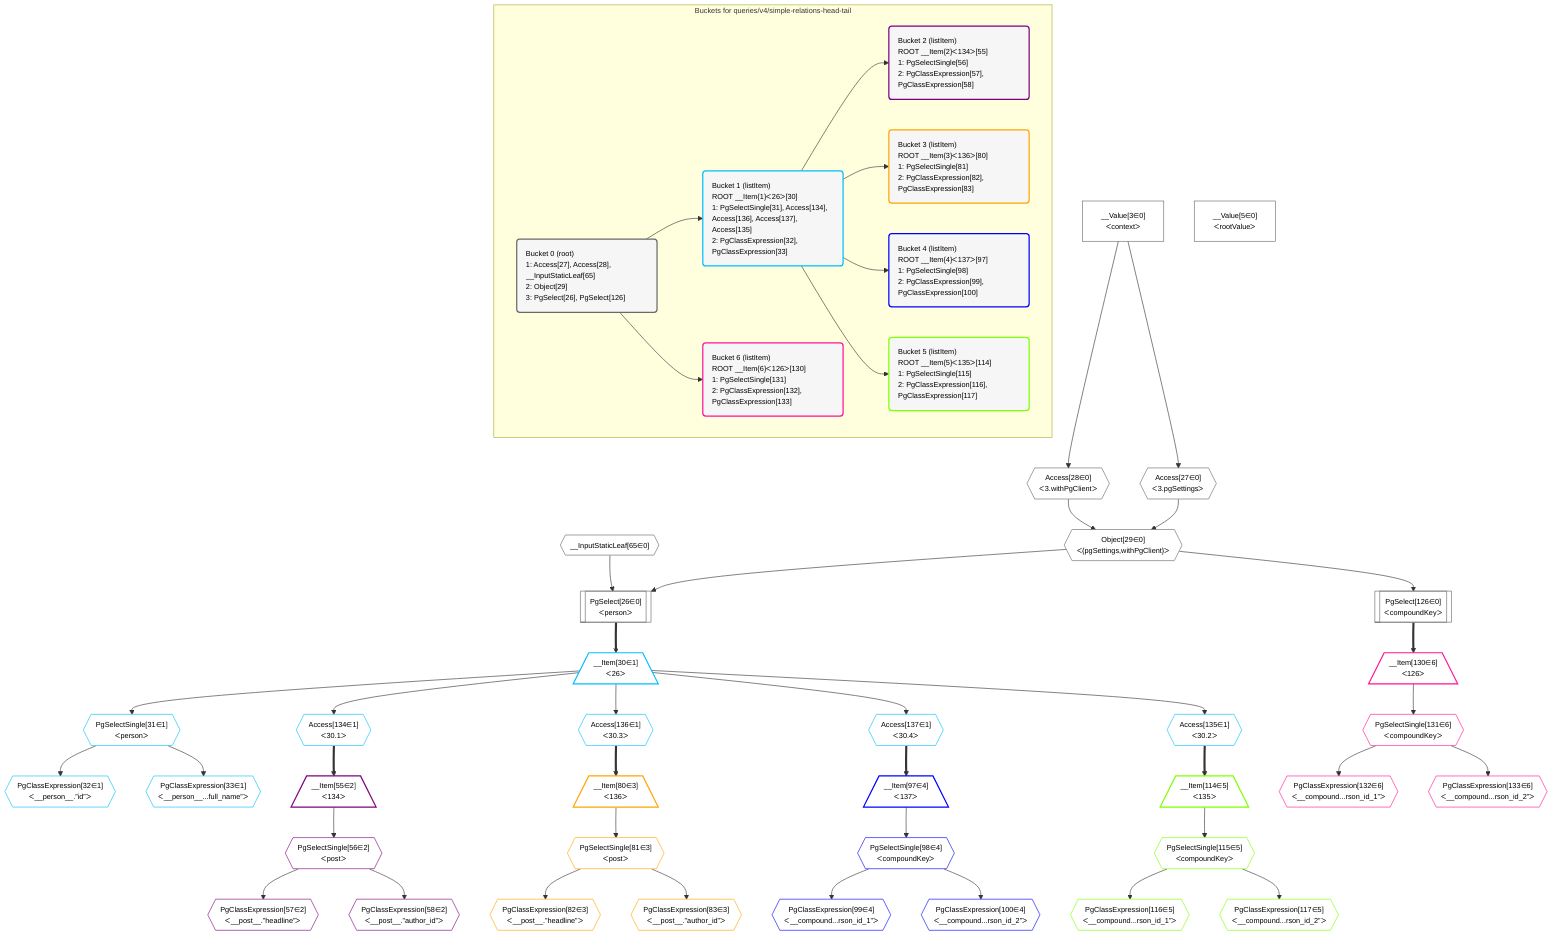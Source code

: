 %%{init: {'themeVariables': { 'fontSize': '12px'}}}%%
graph TD
    classDef path fill:#eee,stroke:#000,color:#000
    classDef plan fill:#fff,stroke-width:1px,color:#000
    classDef itemplan fill:#fff,stroke-width:2px,color:#000
    classDef unbatchedplan fill:#dff,stroke-width:1px,color:#000
    classDef sideeffectplan fill:#fcc,stroke-width:2px,color:#000
    classDef bucket fill:#f6f6f6,color:#000,stroke-width:2px,text-align:left


    %% define steps
    __Value3["__Value[3∈0]<br />ᐸcontextᐳ"]:::plan
    __Value5["__Value[5∈0]<br />ᐸrootValueᐳ"]:::plan
    Access27{{"Access[27∈0]<br />ᐸ3.pgSettingsᐳ"}}:::plan
    Access28{{"Access[28∈0]<br />ᐸ3.withPgClientᐳ"}}:::plan
    Object29{{"Object[29∈0]<br />ᐸ{pgSettings,withPgClient}ᐳ"}}:::plan
    __InputStaticLeaf65{{"__InputStaticLeaf[65∈0]"}}:::plan
    PgSelect26[["PgSelect[26∈0]<br />ᐸpersonᐳ"]]:::plan
    __Item30[/"__Item[30∈1]<br />ᐸ26ᐳ"\]:::itemplan
    PgSelectSingle31{{"PgSelectSingle[31∈1]<br />ᐸpersonᐳ"}}:::plan
    PgClassExpression32{{"PgClassExpression[32∈1]<br />ᐸ__person__.”id”ᐳ"}}:::plan
    PgClassExpression33{{"PgClassExpression[33∈1]<br />ᐸ__person__...full_name”ᐳ"}}:::plan
    Access134{{"Access[134∈1]<br />ᐸ30.1ᐳ"}}:::plan
    __Item55[/"__Item[55∈2]<br />ᐸ134ᐳ"\]:::itemplan
    PgSelectSingle56{{"PgSelectSingle[56∈2]<br />ᐸpostᐳ"}}:::plan
    PgClassExpression57{{"PgClassExpression[57∈2]<br />ᐸ__post__.”headline”ᐳ"}}:::plan
    PgClassExpression58{{"PgClassExpression[58∈2]<br />ᐸ__post__.”author_id”ᐳ"}}:::plan
    Access136{{"Access[136∈1]<br />ᐸ30.3ᐳ"}}:::plan
    __Item80[/"__Item[80∈3]<br />ᐸ136ᐳ"\]:::itemplan
    PgSelectSingle81{{"PgSelectSingle[81∈3]<br />ᐸpostᐳ"}}:::plan
    PgClassExpression82{{"PgClassExpression[82∈3]<br />ᐸ__post__.”headline”ᐳ"}}:::plan
    PgClassExpression83{{"PgClassExpression[83∈3]<br />ᐸ__post__.”author_id”ᐳ"}}:::plan
    Access137{{"Access[137∈1]<br />ᐸ30.4ᐳ"}}:::plan
    __Item97[/"__Item[97∈4]<br />ᐸ137ᐳ"\]:::itemplan
    PgSelectSingle98{{"PgSelectSingle[98∈4]<br />ᐸcompoundKeyᐳ"}}:::plan
    PgClassExpression99{{"PgClassExpression[99∈4]<br />ᐸ__compound...rson_id_1”ᐳ"}}:::plan
    PgClassExpression100{{"PgClassExpression[100∈4]<br />ᐸ__compound...rson_id_2”ᐳ"}}:::plan
    Access135{{"Access[135∈1]<br />ᐸ30.2ᐳ"}}:::plan
    __Item114[/"__Item[114∈5]<br />ᐸ135ᐳ"\]:::itemplan
    PgSelectSingle115{{"PgSelectSingle[115∈5]<br />ᐸcompoundKeyᐳ"}}:::plan
    PgClassExpression116{{"PgClassExpression[116∈5]<br />ᐸ__compound...rson_id_1”ᐳ"}}:::plan
    PgClassExpression117{{"PgClassExpression[117∈5]<br />ᐸ__compound...rson_id_2”ᐳ"}}:::plan
    PgSelect126[["PgSelect[126∈0]<br />ᐸcompoundKeyᐳ"]]:::plan
    __Item130[/"__Item[130∈6]<br />ᐸ126ᐳ"\]:::itemplan
    PgSelectSingle131{{"PgSelectSingle[131∈6]<br />ᐸcompoundKeyᐳ"}}:::plan
    PgClassExpression132{{"PgClassExpression[132∈6]<br />ᐸ__compound...rson_id_1”ᐳ"}}:::plan
    PgClassExpression133{{"PgClassExpression[133∈6]<br />ᐸ__compound...rson_id_2”ᐳ"}}:::plan

    %% plan dependencies
    __Value3 --> Access27
    __Value3 --> Access28
    Access27 & Access28 --> Object29
    Object29 & __InputStaticLeaf65 --> PgSelect26
    PgSelect26 ==> __Item30
    __Item30 --> PgSelectSingle31
    PgSelectSingle31 --> PgClassExpression32
    PgSelectSingle31 --> PgClassExpression33
    __Item30 --> Access134
    Access134 ==> __Item55
    __Item55 --> PgSelectSingle56
    PgSelectSingle56 --> PgClassExpression57
    PgSelectSingle56 --> PgClassExpression58
    __Item30 --> Access136
    Access136 ==> __Item80
    __Item80 --> PgSelectSingle81
    PgSelectSingle81 --> PgClassExpression82
    PgSelectSingle81 --> PgClassExpression83
    __Item30 --> Access137
    Access137 ==> __Item97
    __Item97 --> PgSelectSingle98
    PgSelectSingle98 --> PgClassExpression99
    PgSelectSingle98 --> PgClassExpression100
    __Item30 --> Access135
    Access135 ==> __Item114
    __Item114 --> PgSelectSingle115
    PgSelectSingle115 --> PgClassExpression116
    PgSelectSingle115 --> PgClassExpression117
    Object29 --> PgSelect126
    PgSelect126 ==> __Item130
    __Item130 --> PgSelectSingle131
    PgSelectSingle131 --> PgClassExpression132
    PgSelectSingle131 --> PgClassExpression133

    subgraph "Buckets for queries/v4/simple-relations-head-tail"
    Bucket0("Bucket 0 (root)<br />1: Access[27], Access[28], __InputStaticLeaf[65]<br />2: Object[29]<br />3: PgSelect[26], PgSelect[126]"):::bucket
    classDef bucket0 stroke:#696969
    class Bucket0,__Value3,__Value5,PgSelect26,Access27,Access28,Object29,__InputStaticLeaf65,PgSelect126 bucket0
    Bucket1("Bucket 1 (listItem)<br />ROOT __Item{1}ᐸ26ᐳ[30]<br />1: PgSelectSingle[31], Access[134], Access[136], Access[137], Access[135]<br />2: PgClassExpression[32], PgClassExpression[33]"):::bucket
    classDef bucket1 stroke:#00bfff
    class Bucket1,__Item30,PgSelectSingle31,PgClassExpression32,PgClassExpression33,Access134,Access135,Access136,Access137 bucket1
    Bucket2("Bucket 2 (listItem)<br />ROOT __Item{2}ᐸ134ᐳ[55]<br />1: PgSelectSingle[56]<br />2: PgClassExpression[57], PgClassExpression[58]"):::bucket
    classDef bucket2 stroke:#7f007f
    class Bucket2,__Item55,PgSelectSingle56,PgClassExpression57,PgClassExpression58 bucket2
    Bucket3("Bucket 3 (listItem)<br />ROOT __Item{3}ᐸ136ᐳ[80]<br />1: PgSelectSingle[81]<br />2: PgClassExpression[82], PgClassExpression[83]"):::bucket
    classDef bucket3 stroke:#ffa500
    class Bucket3,__Item80,PgSelectSingle81,PgClassExpression82,PgClassExpression83 bucket3
    Bucket4("Bucket 4 (listItem)<br />ROOT __Item{4}ᐸ137ᐳ[97]<br />1: PgSelectSingle[98]<br />2: PgClassExpression[99], PgClassExpression[100]"):::bucket
    classDef bucket4 stroke:#0000ff
    class Bucket4,__Item97,PgSelectSingle98,PgClassExpression99,PgClassExpression100 bucket4
    Bucket5("Bucket 5 (listItem)<br />ROOT __Item{5}ᐸ135ᐳ[114]<br />1: PgSelectSingle[115]<br />2: PgClassExpression[116], PgClassExpression[117]"):::bucket
    classDef bucket5 stroke:#7fff00
    class Bucket5,__Item114,PgSelectSingle115,PgClassExpression116,PgClassExpression117 bucket5
    Bucket6("Bucket 6 (listItem)<br />ROOT __Item{6}ᐸ126ᐳ[130]<br />1: PgSelectSingle[131]<br />2: PgClassExpression[132], PgClassExpression[133]"):::bucket
    classDef bucket6 stroke:#ff1493
    class Bucket6,__Item130,PgSelectSingle131,PgClassExpression132,PgClassExpression133 bucket6
    Bucket0 --> Bucket1 & Bucket6
    Bucket1 --> Bucket2 & Bucket3 & Bucket4 & Bucket5
    end